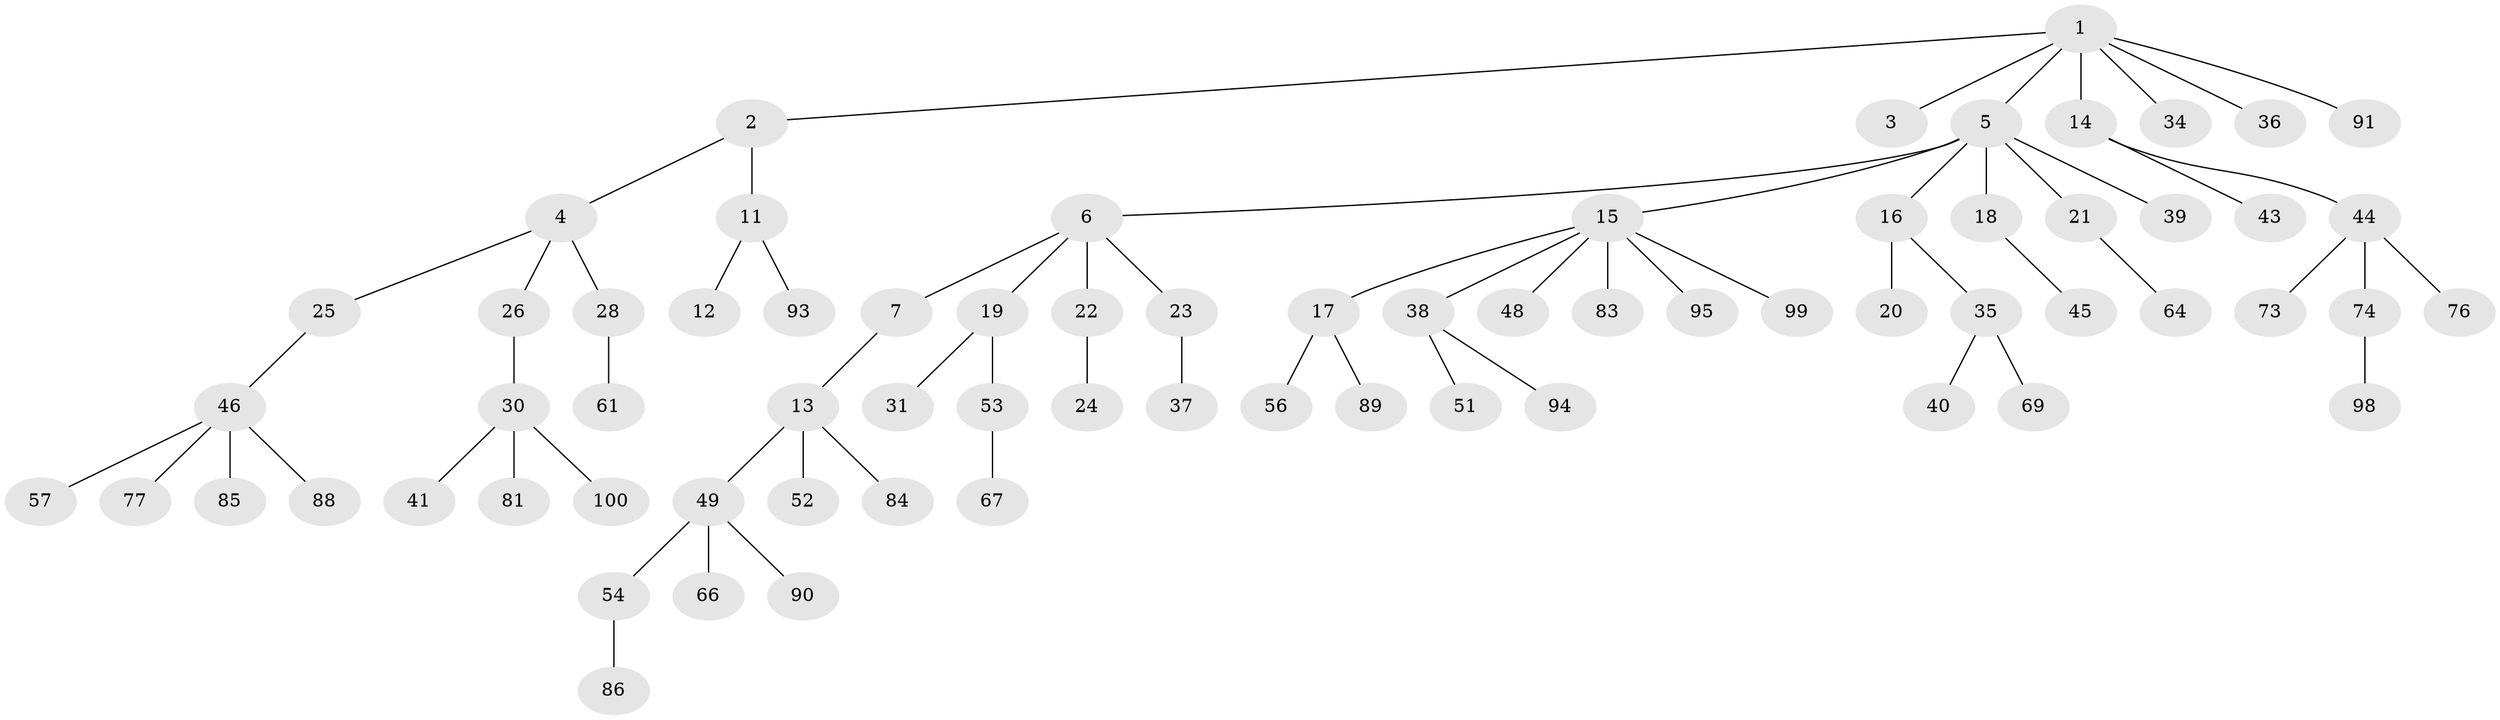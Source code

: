 // original degree distribution, {5: 0.06930693069306931, 4: 0.07920792079207921, 1: 0.5247524752475248, 2: 0.21782178217821782, 3: 0.09900990099009901, 6: 0.009900990099009901}
// Generated by graph-tools (version 1.1) at 2025/11/02/27/25 16:11:25]
// undirected, 70 vertices, 69 edges
graph export_dot {
graph [start="1"]
  node [color=gray90,style=filled];
  1 [super="+10"];
  2 [super="+78"];
  3;
  4 [super="+63"];
  5 [super="+9"];
  6 [super="+8"];
  7;
  11 [super="+33"];
  12 [super="+60"];
  13 [super="+47"];
  14 [super="+29"];
  15 [super="+42"];
  16;
  17 [super="+55"];
  18 [super="+62"];
  19 [super="+27"];
  20;
  21 [super="+32"];
  22;
  23 [super="+82"];
  24 [super="+72"];
  25;
  26;
  28 [super="+50"];
  30 [super="+101"];
  31;
  34;
  35 [super="+58"];
  36;
  37;
  38 [super="+87"];
  39;
  40 [super="+68"];
  41;
  43 [super="+65"];
  44 [super="+59"];
  45;
  46 [super="+71"];
  48 [super="+70"];
  49;
  51;
  52;
  53 [super="+79"];
  54 [super="+80"];
  56;
  57;
  61;
  64;
  66;
  67 [super="+92"];
  69 [super="+75"];
  73;
  74;
  76;
  77;
  81;
  83 [super="+96"];
  84;
  85;
  86;
  88;
  89;
  90;
  91;
  93 [super="+97"];
  94;
  95;
  98;
  99;
  100;
  1 -- 2;
  1 -- 3;
  1 -- 5;
  1 -- 34;
  1 -- 91;
  1 -- 36;
  1 -- 14;
  2 -- 4;
  2 -- 11;
  4 -- 25;
  4 -- 26;
  4 -- 28;
  5 -- 6;
  5 -- 21;
  5 -- 16;
  5 -- 18;
  5 -- 39;
  5 -- 15;
  6 -- 7;
  6 -- 23;
  6 -- 19;
  6 -- 22;
  7 -- 13;
  11 -- 12;
  11 -- 93;
  13 -- 49;
  13 -- 52;
  13 -- 84;
  14 -- 43;
  14 -- 44;
  15 -- 17;
  15 -- 38;
  15 -- 83;
  15 -- 99;
  15 -- 48;
  15 -- 95;
  16 -- 20;
  16 -- 35;
  17 -- 89;
  17 -- 56;
  18 -- 45;
  19 -- 31;
  19 -- 53;
  21 -- 64;
  22 -- 24;
  23 -- 37;
  25 -- 46;
  26 -- 30;
  28 -- 61;
  30 -- 41;
  30 -- 81;
  30 -- 100;
  35 -- 40;
  35 -- 69;
  38 -- 51;
  38 -- 94;
  44 -- 73;
  44 -- 74;
  44 -- 76;
  46 -- 57;
  46 -- 77;
  46 -- 88;
  46 -- 85;
  49 -- 54;
  49 -- 66;
  49 -- 90;
  53 -- 67;
  54 -- 86;
  74 -- 98;
}
